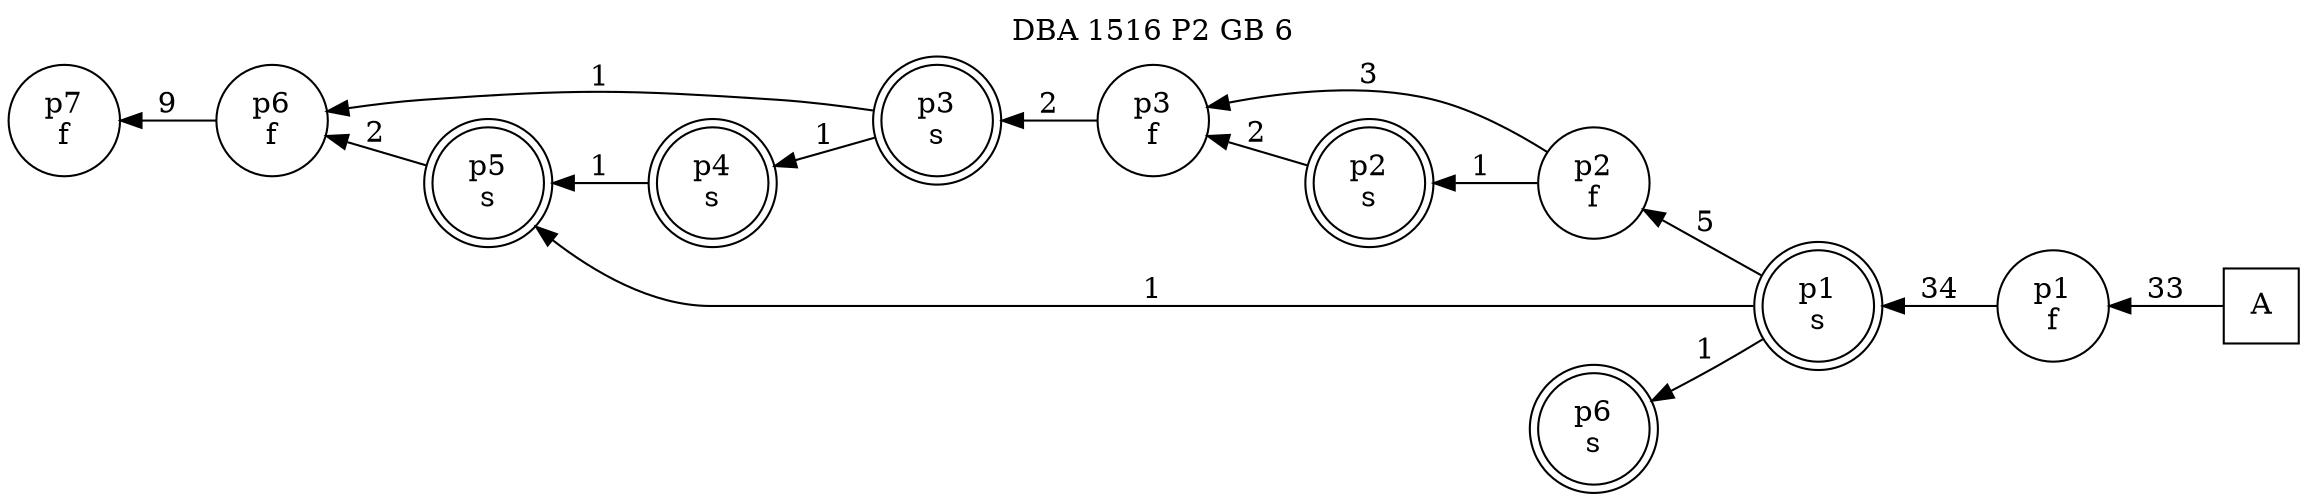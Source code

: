 digraph DBA_1516_P2_GB_6_GOOD {
labelloc="tl"
label= " DBA 1516 P2 GB 6 "
rankdir="RL";
"A" [shape="square" label="A"]
"p1_f" [shape="circle" label="p1
f"]
"p1_s" [shape="doublecircle" label="p1
s"]
"p2_f" [shape="circle" label="p2
f"]
"p2_s" [shape="doublecircle" label="p2
s"]
"p3_f" [shape="circle" label="p3
f"]
"p3_s" [shape="doublecircle" label="p3
s"]
"p4_s" [shape="doublecircle" label="p4
s"]
"p5_s" [shape="doublecircle" label="p5
s"]
"p6_f" [shape="circle" label="p6
f"]
"p7_f" [shape="circle" label="p7
f"]
"p6_s" [shape="doublecircle" label="p6
s"]
"A" -> "p1_f" [ label=33]
"p1_f" -> "p1_s" [ label=34]
"p1_s" -> "p2_f" [ label=5]
"p1_s" -> "p5_s" [ label=1]
"p1_s" -> "p6_s" [ label=1]
"p2_f" -> "p2_s" [ label=1]
"p2_f" -> "p3_f" [ label=3]
"p2_s" -> "p3_f" [ label=2]
"p3_f" -> "p3_s" [ label=2]
"p3_s" -> "p4_s" [ label=1]
"p3_s" -> "p6_f" [ label=1]
"p4_s" -> "p5_s" [ label=1]
"p5_s" -> "p6_f" [ label=2]
"p6_f" -> "p7_f" [ label=9]
}
